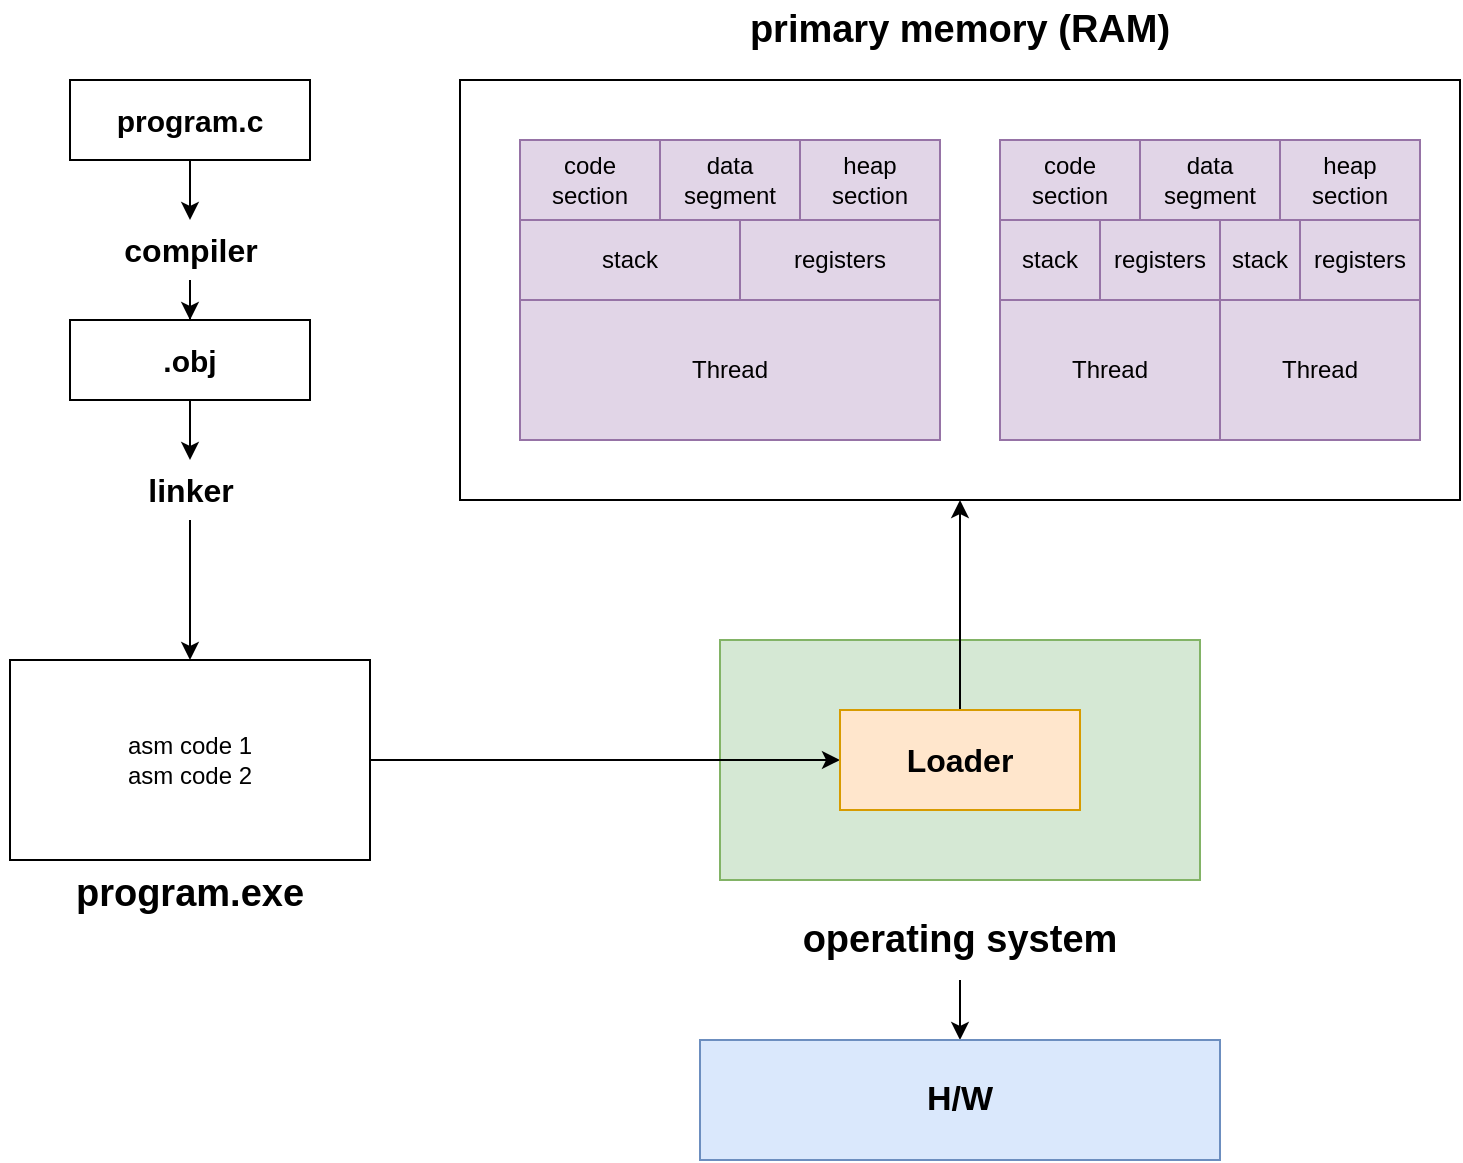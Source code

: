 <mxfile version="21.4.0" type="device" pages="2">
  <diagram name="Page-1" id="NxTVHDIpOBwkk2Ki9wVz">
    <mxGraphModel dx="1461" dy="974" grid="1" gridSize="10" guides="1" tooltips="1" connect="1" arrows="1" fold="1" page="1" pageScale="1" pageWidth="827" pageHeight="1169" math="0" shadow="0">
      <root>
        <mxCell id="0" />
        <mxCell id="1" parent="0" />
        <mxCell id="8aPo_TjVd1zNMAwB7y6D-34" value="" style="rounded=0;whiteSpace=wrap;html=1;" vertex="1" parent="1">
          <mxGeometry x="290" y="190" width="500" height="210" as="geometry" />
        </mxCell>
        <mxCell id="8aPo_TjVd1zNMAwB7y6D-14" value="" style="rounded=0;whiteSpace=wrap;html=1;fillColor=#d5e8d4;strokeColor=#82b366;" vertex="1" parent="1">
          <mxGeometry x="420" y="470" width="240" height="120" as="geometry" />
        </mxCell>
        <mxCell id="8aPo_TjVd1zNMAwB7y6D-13" style="edgeStyle=orthogonalEdgeStyle;rounded=0;orthogonalLoop=1;jettySize=auto;html=1;" edge="1" parent="1" source="8aPo_TjVd1zNMAwB7y6D-1" target="8aPo_TjVd1zNMAwB7y6D-12">
          <mxGeometry relative="1" as="geometry" />
        </mxCell>
        <mxCell id="8aPo_TjVd1zNMAwB7y6D-1" value="asm code 1&lt;br&gt;asm code 2" style="rounded=0;whiteSpace=wrap;html=1;" vertex="1" parent="1">
          <mxGeometry x="65" y="480" width="180" height="100" as="geometry" />
        </mxCell>
        <mxCell id="8aPo_TjVd1zNMAwB7y6D-2" value="program.exe" style="text;html=1;strokeColor=none;fillColor=none;align=center;verticalAlign=middle;whiteSpace=wrap;rounded=0;fontStyle=1;fontSize=19;" vertex="1" parent="1">
          <mxGeometry x="60" y="587" width="190" height="20" as="geometry" />
        </mxCell>
        <mxCell id="8aPo_TjVd1zNMAwB7y6D-5" style="edgeStyle=orthogonalEdgeStyle;rounded=0;orthogonalLoop=1;jettySize=auto;html=1;entryX=0.5;entryY=0;entryDx=0;entryDy=0;" edge="1" parent="1" source="8aPo_TjVd1zNMAwB7y6D-8" target="8aPo_TjVd1zNMAwB7y6D-4">
          <mxGeometry relative="1" as="geometry" />
        </mxCell>
        <mxCell id="8aPo_TjVd1zNMAwB7y6D-3" value="program.c" style="rounded=0;whiteSpace=wrap;html=1;fontStyle=1;fontSize=15;" vertex="1" parent="1">
          <mxGeometry x="95" y="190" width="120" height="40" as="geometry" />
        </mxCell>
        <mxCell id="8aPo_TjVd1zNMAwB7y6D-7" style="edgeStyle=orthogonalEdgeStyle;rounded=0;orthogonalLoop=1;jettySize=auto;html=1;" edge="1" parent="1" source="8aPo_TjVd1zNMAwB7y6D-10" target="8aPo_TjVd1zNMAwB7y6D-1">
          <mxGeometry relative="1" as="geometry" />
        </mxCell>
        <mxCell id="8aPo_TjVd1zNMAwB7y6D-4" value=".obj" style="rounded=0;whiteSpace=wrap;html=1;fontStyle=1;fontSize=15;" vertex="1" parent="1">
          <mxGeometry x="95" y="310" width="120" height="40" as="geometry" />
        </mxCell>
        <mxCell id="8aPo_TjVd1zNMAwB7y6D-9" value="" style="edgeStyle=orthogonalEdgeStyle;rounded=0;orthogonalLoop=1;jettySize=auto;html=1;entryX=0.5;entryY=0;entryDx=0;entryDy=0;" edge="1" parent="1" source="8aPo_TjVd1zNMAwB7y6D-3" target="8aPo_TjVd1zNMAwB7y6D-8">
          <mxGeometry relative="1" as="geometry">
            <mxPoint x="155" y="230" as="sourcePoint" />
            <mxPoint x="155" y="310" as="targetPoint" />
          </mxGeometry>
        </mxCell>
        <mxCell id="8aPo_TjVd1zNMAwB7y6D-8" value="compiler" style="text;html=1;strokeColor=none;fillColor=none;align=center;verticalAlign=middle;whiteSpace=wrap;rounded=0;fontStyle=1;fontSize=16;" vertex="1" parent="1">
          <mxGeometry x="107.5" y="260" width="95" height="30" as="geometry" />
        </mxCell>
        <mxCell id="8aPo_TjVd1zNMAwB7y6D-11" value="" style="edgeStyle=orthogonalEdgeStyle;rounded=0;orthogonalLoop=1;jettySize=auto;html=1;" edge="1" parent="1" source="8aPo_TjVd1zNMAwB7y6D-4" target="8aPo_TjVd1zNMAwB7y6D-10">
          <mxGeometry relative="1" as="geometry">
            <mxPoint x="155" y="350" as="sourcePoint" />
            <mxPoint x="155" y="580" as="targetPoint" />
          </mxGeometry>
        </mxCell>
        <mxCell id="8aPo_TjVd1zNMAwB7y6D-10" value="linker" style="text;html=1;strokeColor=none;fillColor=none;align=center;verticalAlign=middle;whiteSpace=wrap;rounded=0;fontStyle=1;fontSize=16;" vertex="1" parent="1">
          <mxGeometry x="107.5" y="380" width="95" height="30" as="geometry" />
        </mxCell>
        <mxCell id="8aPo_TjVd1zNMAwB7y6D-35" style="edgeStyle=orthogonalEdgeStyle;rounded=0;orthogonalLoop=1;jettySize=auto;html=1;entryX=0.5;entryY=1;entryDx=0;entryDy=0;" edge="1" parent="1" source="8aPo_TjVd1zNMAwB7y6D-12" target="8aPo_TjVd1zNMAwB7y6D-34">
          <mxGeometry relative="1" as="geometry" />
        </mxCell>
        <mxCell id="8aPo_TjVd1zNMAwB7y6D-12" value="Loader" style="rounded=0;whiteSpace=wrap;html=1;fillColor=#ffe6cc;strokeColor=#d79b00;fontStyle=1;fontSize=16;" vertex="1" parent="1">
          <mxGeometry x="480" y="505" width="120" height="50" as="geometry" />
        </mxCell>
        <mxCell id="8aPo_TjVd1zNMAwB7y6D-18" style="edgeStyle=orthogonalEdgeStyle;rounded=0;orthogonalLoop=1;jettySize=auto;html=1;entryX=0.5;entryY=0;entryDx=0;entryDy=0;" edge="1" parent="1" source="8aPo_TjVd1zNMAwB7y6D-15" target="8aPo_TjVd1zNMAwB7y6D-16">
          <mxGeometry relative="1" as="geometry" />
        </mxCell>
        <mxCell id="8aPo_TjVd1zNMAwB7y6D-15" value="operating system" style="text;html=1;strokeColor=none;fillColor=none;align=center;verticalAlign=middle;whiteSpace=wrap;rounded=0;fontStyle=1;fontSize=19;" vertex="1" parent="1">
          <mxGeometry x="420" y="600" width="240" height="40" as="geometry" />
        </mxCell>
        <mxCell id="8aPo_TjVd1zNMAwB7y6D-16" value="H/W" style="rounded=0;whiteSpace=wrap;html=1;fontStyle=1;fontSize=17;fillColor=#dae8fc;strokeColor=#6c8ebf;" vertex="1" parent="1">
          <mxGeometry x="410" y="670" width="260" height="60" as="geometry" />
        </mxCell>
        <mxCell id="8aPo_TjVd1zNMAwB7y6D-20" value="primary memory (RAM)" style="text;html=1;strokeColor=none;fillColor=none;align=center;verticalAlign=middle;whiteSpace=wrap;rounded=0;fontStyle=1;fontSize=19;" vertex="1" parent="1">
          <mxGeometry x="345" y="150" width="390" height="30" as="geometry" />
        </mxCell>
        <mxCell id="8aPo_TjVd1zNMAwB7y6D-21" value="code&lt;br&gt;section" style="rounded=0;whiteSpace=wrap;html=1;fillColor=#e1d5e7;strokeColor=#9673a6;" vertex="1" parent="1">
          <mxGeometry x="320" y="220" width="70" height="40" as="geometry" />
        </mxCell>
        <mxCell id="8aPo_TjVd1zNMAwB7y6D-22" value="data&lt;br&gt;segment" style="rounded=0;whiteSpace=wrap;html=1;fillColor=#e1d5e7;strokeColor=#9673a6;" vertex="1" parent="1">
          <mxGeometry x="390" y="220" width="70" height="40" as="geometry" />
        </mxCell>
        <mxCell id="8aPo_TjVd1zNMAwB7y6D-23" value="stack" style="rounded=0;whiteSpace=wrap;html=1;fillColor=#e1d5e7;strokeColor=#9673a6;" vertex="1" parent="1">
          <mxGeometry x="320" y="260" width="110" height="40" as="geometry" />
        </mxCell>
        <mxCell id="8aPo_TjVd1zNMAwB7y6D-24" value="heap&lt;br&gt;section" style="rounded=0;whiteSpace=wrap;html=1;fillColor=#e1d5e7;strokeColor=#9673a6;" vertex="1" parent="1">
          <mxGeometry x="460" y="220" width="70" height="40" as="geometry" />
        </mxCell>
        <mxCell id="8aPo_TjVd1zNMAwB7y6D-25" value="registers" style="rounded=0;whiteSpace=wrap;html=1;fillColor=#e1d5e7;strokeColor=#9673a6;" vertex="1" parent="1">
          <mxGeometry x="430" y="260" width="100" height="40" as="geometry" />
        </mxCell>
        <mxCell id="8aPo_TjVd1zNMAwB7y6D-26" value="Thread" style="rounded=0;whiteSpace=wrap;html=1;fillColor=#e1d5e7;strokeColor=#9673a6;" vertex="1" parent="1">
          <mxGeometry x="320" y="300" width="210" height="70" as="geometry" />
        </mxCell>
        <mxCell id="8aPo_TjVd1zNMAwB7y6D-27" value="code&lt;br&gt;section" style="rounded=0;whiteSpace=wrap;html=1;fillColor=#e1d5e7;strokeColor=#9673a6;" vertex="1" parent="1">
          <mxGeometry x="560" y="220" width="70" height="40" as="geometry" />
        </mxCell>
        <mxCell id="8aPo_TjVd1zNMAwB7y6D-28" value="data&lt;br&gt;segment" style="rounded=0;whiteSpace=wrap;html=1;fillColor=#e1d5e7;strokeColor=#9673a6;" vertex="1" parent="1">
          <mxGeometry x="630" y="220" width="70" height="40" as="geometry" />
        </mxCell>
        <mxCell id="8aPo_TjVd1zNMAwB7y6D-29" value="stack" style="rounded=0;whiteSpace=wrap;html=1;fillColor=#e1d5e7;strokeColor=#9673a6;" vertex="1" parent="1">
          <mxGeometry x="560" y="260" width="50" height="40" as="geometry" />
        </mxCell>
        <mxCell id="8aPo_TjVd1zNMAwB7y6D-30" value="heap&lt;br&gt;section" style="rounded=0;whiteSpace=wrap;html=1;fillColor=#e1d5e7;strokeColor=#9673a6;" vertex="1" parent="1">
          <mxGeometry x="700" y="220" width="70" height="40" as="geometry" />
        </mxCell>
        <mxCell id="8aPo_TjVd1zNMAwB7y6D-31" value="registers" style="rounded=0;whiteSpace=wrap;html=1;fillColor=#e1d5e7;strokeColor=#9673a6;" vertex="1" parent="1">
          <mxGeometry x="610" y="260" width="60" height="40" as="geometry" />
        </mxCell>
        <mxCell id="8aPo_TjVd1zNMAwB7y6D-32" value="Thread" style="rounded=0;whiteSpace=wrap;html=1;fillColor=#e1d5e7;strokeColor=#9673a6;" vertex="1" parent="1">
          <mxGeometry x="560" y="300" width="110" height="70" as="geometry" />
        </mxCell>
        <mxCell id="8aPo_TjVd1zNMAwB7y6D-33" value="Thread" style="rounded=0;whiteSpace=wrap;html=1;fillColor=#e1d5e7;strokeColor=#9673a6;" vertex="1" parent="1">
          <mxGeometry x="670" y="300" width="100" height="70" as="geometry" />
        </mxCell>
        <mxCell id="8aPo_TjVd1zNMAwB7y6D-36" value="stack" style="rounded=0;whiteSpace=wrap;html=1;fillColor=#e1d5e7;strokeColor=#9673a6;" vertex="1" parent="1">
          <mxGeometry x="670" y="260" width="40" height="40" as="geometry" />
        </mxCell>
        <mxCell id="8aPo_TjVd1zNMAwB7y6D-37" value="registers" style="rounded=0;whiteSpace=wrap;html=1;fillColor=#e1d5e7;strokeColor=#9673a6;" vertex="1" parent="1">
          <mxGeometry x="710" y="260" width="60" height="40" as="geometry" />
        </mxCell>
      </root>
    </mxGraphModel>
  </diagram>
  <diagram id="3akdk6EOQLFf6EstLf6X" name="Page-2">
    <mxGraphModel dx="637" dy="425" grid="1" gridSize="10" guides="1" tooltips="1" connect="1" arrows="1" fold="1" page="1" pageScale="1" pageWidth="827" pageHeight="1169" math="0" shadow="0">
      <root>
        <mxCell id="0" />
        <mxCell id="1" parent="0" />
        <mxCell id="YzL7G0Sy2BnM6ec7x-Rz-40" value="" style="rounded=0;whiteSpace=wrap;html=1;" vertex="1" parent="1">
          <mxGeometry x="230" y="525" width="560" height="215" as="geometry" />
        </mxCell>
        <mxCell id="YzL7G0Sy2BnM6ec7x-Rz-13" style="edgeStyle=orthogonalEdgeStyle;rounded=0;orthogonalLoop=1;jettySize=auto;html=1;entryX=0.128;entryY=0.546;entryDx=0;entryDy=0;entryPerimeter=0;" edge="1" parent="1" source="YzL7G0Sy2BnM6ec7x-Rz-1" target="YzL7G0Sy2BnM6ec7x-Rz-3">
          <mxGeometry relative="1" as="geometry">
            <Array as="points">
              <mxPoint x="300" y="180" />
              <mxPoint x="300" y="262" />
            </Array>
          </mxGeometry>
        </mxCell>
        <mxCell id="YzL7G0Sy2BnM6ec7x-Rz-1" value="C1" style="rounded=0;whiteSpace=wrap;html=1;" vertex="1" parent="1">
          <mxGeometry x="210" y="160" width="50" height="40" as="geometry" />
        </mxCell>
        <mxCell id="YzL7G0Sy2BnM6ec7x-Rz-2" value="" style="rounded=0;whiteSpace=wrap;html=1;" vertex="1" parent="1">
          <mxGeometry x="530" y="190" width="130" height="140" as="geometry" />
        </mxCell>
        <mxCell id="YzL7G0Sy2BnM6ec7x-Rz-5" style="edgeStyle=orthogonalEdgeStyle;rounded=0;orthogonalLoop=1;jettySize=auto;html=1;entryX=0;entryY=0.5;entryDx=0;entryDy=0;" edge="1" parent="1" source="YzL7G0Sy2BnM6ec7x-Rz-3" target="YzL7G0Sy2BnM6ec7x-Rz-2">
          <mxGeometry relative="1" as="geometry" />
        </mxCell>
        <mxCell id="YzL7G0Sy2BnM6ec7x-Rz-3" value="internet" style="ellipse;shape=cloud;whiteSpace=wrap;html=1;fontStyle=1;fontSize=17;" vertex="1" parent="1">
          <mxGeometry x="339" y="210" width="150" height="100" as="geometry" />
        </mxCell>
        <mxCell id="YzL7G0Sy2BnM6ec7x-Rz-15" style="edgeStyle=orthogonalEdgeStyle;rounded=0;orthogonalLoop=1;jettySize=auto;html=1;entryX=0.128;entryY=0.552;entryDx=0;entryDy=0;entryPerimeter=0;exitX=1;exitY=0.5;exitDx=0;exitDy=0;" edge="1" parent="1" source="YzL7G0Sy2BnM6ec7x-Rz-6" target="YzL7G0Sy2BnM6ec7x-Rz-3">
          <mxGeometry relative="1" as="geometry">
            <Array as="points">
              <mxPoint x="300" y="370" />
              <mxPoint x="300" y="262" />
            </Array>
          </mxGeometry>
        </mxCell>
        <mxCell id="YzL7G0Sy2BnM6ec7x-Rz-6" value="C3" style="rounded=0;whiteSpace=wrap;html=1;" vertex="1" parent="1">
          <mxGeometry x="210" y="350" width="50" height="40" as="geometry" />
        </mxCell>
        <mxCell id="YzL7G0Sy2BnM6ec7x-Rz-14" style="edgeStyle=orthogonalEdgeStyle;rounded=0;orthogonalLoop=1;jettySize=auto;html=1;entryX=0.128;entryY=0.577;entryDx=0;entryDy=0;entryPerimeter=0;" edge="1" parent="1" source="YzL7G0Sy2BnM6ec7x-Rz-7" target="YzL7G0Sy2BnM6ec7x-Rz-3">
          <mxGeometry relative="1" as="geometry" />
        </mxCell>
        <mxCell id="YzL7G0Sy2BnM6ec7x-Rz-7" value="C2" style="rounded=0;whiteSpace=wrap;html=1;" vertex="1" parent="1">
          <mxGeometry x="210" y="245" width="50" height="40" as="geometry" />
        </mxCell>
        <mxCell id="YzL7G0Sy2BnM6ec7x-Rz-11" style="edgeStyle=orthogonalEdgeStyle;rounded=0;orthogonalLoop=1;jettySize=auto;html=1;entryX=0.5;entryY=0;entryDx=0;entryDy=0;" edge="1" parent="1" source="YzL7G0Sy2BnM6ec7x-Rz-8" target="YzL7G0Sy2BnM6ec7x-Rz-9">
          <mxGeometry relative="1" as="geometry" />
        </mxCell>
        <mxCell id="YzL7G0Sy2BnM6ec7x-Rz-8" value="web&lt;br&gt;server (80)" style="rounded=0;whiteSpace=wrap;html=1;" vertex="1" parent="1">
          <mxGeometry x="560" y="200" width="70" height="42.5" as="geometry" />
        </mxCell>
        <mxCell id="YzL7G0Sy2BnM6ec7x-Rz-9" value="/var/www/html&lt;br style=&quot;font-size: 13px;&quot;&gt;- index.html" style="rounded=0;whiteSpace=wrap;html=1;align=left;fontSize=13;spacingLeft=6;" vertex="1" parent="1">
          <mxGeometry x="545" y="265" width="100" height="50" as="geometry" />
        </mxCell>
        <mxCell id="YzL7G0Sy2BnM6ec7x-Rz-12" value="122.59.60.90&lt;br&gt;server" style="text;html=1;strokeColor=none;fillColor=none;align=center;verticalAlign=middle;whiteSpace=wrap;rounded=0;fontStyle=1;fontSize=14;" vertex="1" parent="1">
          <mxGeometry x="530" y="360" width="130" height="50" as="geometry" />
        </mxCell>
        <mxCell id="YzL7G0Sy2BnM6ec7x-Rz-19" value="" style="group" vertex="1" connectable="0" parent="1">
          <mxGeometry x="210" y="80" width="60" height="54" as="geometry" />
        </mxCell>
        <mxCell id="YzL7G0Sy2BnM6ec7x-Rz-16" value="R" style="ellipse;whiteSpace=wrap;html=1;aspect=fixed;fillColor=#e1d5e7;strokeColor=#9673a6;" vertex="1" parent="YzL7G0Sy2BnM6ec7x-Rz-19">
          <mxGeometry x="5" width="50" height="50" as="geometry" />
        </mxCell>
        <mxCell id="YzL7G0Sy2BnM6ec7x-Rz-17" value="122.59.60.90" style="text;html=1;strokeColor=none;fillColor=none;align=center;verticalAlign=middle;whiteSpace=wrap;rounded=0;" vertex="1" parent="YzL7G0Sy2BnM6ec7x-Rz-19">
          <mxGeometry y="24" width="60" height="30" as="geometry" />
        </mxCell>
        <mxCell id="YzL7G0Sy2BnM6ec7x-Rz-18" value="80" style="text;html=1;strokeColor=none;fillColor=none;align=center;verticalAlign=middle;whiteSpace=wrap;rounded=0;" vertex="1" parent="YzL7G0Sy2BnM6ec7x-Rz-19">
          <mxGeometry x="2.5" width="55" height="20" as="geometry" />
        </mxCell>
        <mxCell id="YzL7G0Sy2BnM6ec7x-Rz-23" value="OS" style="rounded=0;whiteSpace=wrap;html=1;" vertex="1" parent="1">
          <mxGeometry x="530" y="330" width="130" height="30" as="geometry" />
        </mxCell>
        <mxCell id="YzL7G0Sy2BnM6ec7x-Rz-24" value="" style="rounded=0;whiteSpace=wrap;html=1;" vertex="1" parent="1">
          <mxGeometry x="279" y="560" width="130" height="125" as="geometry" />
        </mxCell>
        <mxCell id="YzL7G0Sy2BnM6ec7x-Rz-25" value="" style="rounded=0;whiteSpace=wrap;html=1;" vertex="1" parent="1">
          <mxGeometry x="630" y="560" width="130" height="125" as="geometry" />
        </mxCell>
        <mxCell id="YzL7G0Sy2BnM6ec7x-Rz-26" value="server&lt;br&gt;192.168.1.5" style="text;html=1;strokeColor=none;fillColor=none;align=center;verticalAlign=middle;whiteSpace=wrap;rounded=0;fontStyle=1" vertex="1" parent="1">
          <mxGeometry x="279" y="688" width="130" height="30" as="geometry" />
        </mxCell>
        <mxCell id="YzL7G0Sy2BnM6ec7x-Rz-27" value="client 1" style="text;html=1;strokeColor=none;fillColor=none;align=center;verticalAlign=middle;whiteSpace=wrap;rounded=0;fontStyle=1" vertex="1" parent="1">
          <mxGeometry x="630" y="688" width="130" height="20" as="geometry" />
        </mxCell>
        <mxCell id="YzL7G0Sy2BnM6ec7x-Rz-28" value="0.0.0.0&lt;br&gt;4000" style="rounded=0;whiteSpace=wrap;html=1;fillColor=#dae8fc;strokeColor=#6c8ebf;" vertex="1" parent="1">
          <mxGeometry x="372" y="603" width="71" height="40" as="geometry" />
        </mxCell>
        <mxCell id="YzL7G0Sy2BnM6ec7x-Rz-32" style="edgeStyle=orthogonalEdgeStyle;rounded=0;orthogonalLoop=1;jettySize=auto;html=1;entryX=1;entryY=0.5;entryDx=0;entryDy=0;" edge="1" parent="1" source="YzL7G0Sy2BnM6ec7x-Rz-43" target="YzL7G0Sy2BnM6ec7x-Rz-28">
          <mxGeometry relative="1" as="geometry" />
        </mxCell>
        <mxCell id="YzL7G0Sy2BnM6ec7x-Rz-31" value="127.0.0.1&lt;br&gt;58954" style="rounded=0;whiteSpace=wrap;html=1;fillColor=#dae8fc;strokeColor=#6c8ebf;" vertex="1" parent="1">
          <mxGeometry x="599" y="603" width="71" height="40" as="geometry" />
        </mxCell>
        <mxCell id="YzL7G0Sy2BnM6ec7x-Rz-33" value="listen()" style="text;html=1;strokeColor=none;fillColor=none;align=center;verticalAlign=middle;whiteSpace=wrap;rounded=0;fontStyle=1" vertex="1" parent="1">
          <mxGeometry x="409" y="573" width="70" height="30" as="geometry" />
        </mxCell>
        <mxCell id="YzL7G0Sy2BnM6ec7x-Rz-34" value="connect()" style="text;html=1;strokeColor=none;fillColor=none;align=center;verticalAlign=middle;whiteSpace=wrap;rounded=0;fontStyle=1" vertex="1" parent="1">
          <mxGeometry x="570" y="573" width="50" height="30" as="geometry" />
        </mxCell>
        <mxCell id="YzL7G0Sy2BnM6ec7x-Rz-35" value="" style="rounded=0;whiteSpace=wrap;html=1;" vertex="1" parent="1">
          <mxGeometry x="680" y="870" width="130" height="125" as="geometry" />
        </mxCell>
        <mxCell id="YzL7G0Sy2BnM6ec7x-Rz-36" value="client 2" style="text;html=1;strokeColor=none;fillColor=none;align=center;verticalAlign=middle;whiteSpace=wrap;rounded=0;fontStyle=1" vertex="1" parent="1">
          <mxGeometry x="680" y="998" width="130" height="20" as="geometry" />
        </mxCell>
        <mxCell id="YzL7G0Sy2BnM6ec7x-Rz-41" style="edgeStyle=orthogonalEdgeStyle;rounded=0;orthogonalLoop=1;jettySize=auto;html=1;entryX=0.55;entryY=0.95;entryDx=0;entryDy=0;entryPerimeter=0;" edge="1" parent="1" source="YzL7G0Sy2BnM6ec7x-Rz-37" target="YzL7G0Sy2BnM6ec7x-Rz-39">
          <mxGeometry relative="1" as="geometry" />
        </mxCell>
        <mxCell id="YzL7G0Sy2BnM6ec7x-Rz-37" value="192.168.1.5&lt;br&gt;4000" style="rounded=0;whiteSpace=wrap;html=1;fillColor=#dae8fc;strokeColor=#6c8ebf;" vertex="1" parent="1">
          <mxGeometry x="640" y="912.5" width="86" height="40" as="geometry" />
        </mxCell>
        <mxCell id="YzL7G0Sy2BnM6ec7x-Rz-38" value="connect()" style="text;html=1;strokeColor=none;fillColor=none;align=center;verticalAlign=middle;whiteSpace=wrap;rounded=0;fontStyle=1" vertex="1" parent="1">
          <mxGeometry x="620" y="883" width="50" height="30" as="geometry" />
        </mxCell>
        <mxCell id="YzL7G0Sy2BnM6ec7x-Rz-42" style="edgeStyle=orthogonalEdgeStyle;rounded=0;orthogonalLoop=1;jettySize=auto;html=1;entryX=0.75;entryY=1;entryDx=0;entryDy=0;" edge="1" parent="1" source="YzL7G0Sy2BnM6ec7x-Rz-39" target="YzL7G0Sy2BnM6ec7x-Rz-28">
          <mxGeometry relative="1" as="geometry" />
        </mxCell>
        <mxCell id="YzL7G0Sy2BnM6ec7x-Rz-39" value="" style="ellipse;shape=cloud;whiteSpace=wrap;html=1;" vertex="1" parent="1">
          <mxGeometry x="440" y="780" width="120" height="80" as="geometry" />
        </mxCell>
        <mxCell id="YzL7G0Sy2BnM6ec7x-Rz-44" value="" style="edgeStyle=orthogonalEdgeStyle;rounded=0;orthogonalLoop=1;jettySize=auto;html=1;entryX=1;entryY=0.5;entryDx=0;entryDy=0;" edge="1" parent="1" source="YzL7G0Sy2BnM6ec7x-Rz-31" target="YzL7G0Sy2BnM6ec7x-Rz-43">
          <mxGeometry relative="1" as="geometry">
            <mxPoint x="599" y="623" as="sourcePoint" />
            <mxPoint x="443" y="623" as="targetPoint" />
          </mxGeometry>
        </mxCell>
        <mxCell id="YzL7G0Sy2BnM6ec7x-Rz-43" value="&lt;span style=&quot;border-color: var(--border-color); color: rgb(0, 0, 0); font-family: Helvetica; font-size: 12px; font-style: normal; font-variant-ligatures: normal; font-variant-caps: normal; font-weight: 400; letter-spacing: normal; orphans: 2; text-align: center; text-indent: 0px; text-transform: none; widows: 2; word-spacing: 0px; -webkit-text-stroke-width: 0px; text-decoration-thickness: initial; text-decoration-style: initial; text-decoration-color: initial; background-color: rgb(251, 251, 251); float: none; display: inline !important;&quot;&gt;127.0.0.1&lt;/span&gt;&lt;br style=&quot;border-color: var(--border-color); color: rgb(0, 0, 0); font-family: Helvetica; font-size: 12px; font-style: normal; font-variant-ligatures: normal; font-variant-caps: normal; font-weight: 400; letter-spacing: normal; orphans: 2; text-align: center; text-indent: 0px; text-transform: none; widows: 2; word-spacing: 0px; -webkit-text-stroke-width: 0px; text-decoration-thickness: initial; text-decoration-style: initial; text-decoration-color: initial; background-color: rgb(251, 251, 251);&quot;&gt;&lt;span style=&quot;border-color: var(--border-color); color: rgb(0, 0, 0); font-family: Helvetica; font-size: 12px; font-style: normal; font-variant-ligatures: normal; font-variant-caps: normal; font-weight: 400; letter-spacing: normal; orphans: 2; text-align: center; text-indent: 0px; text-transform: none; widows: 2; word-spacing: 0px; -webkit-text-stroke-width: 0px; text-decoration-thickness: initial; text-decoration-style: initial; text-decoration-color: initial; background-color: rgb(251, 251, 251); float: none; display: inline !important;&quot;&gt;4000&lt;/span&gt;" style="text;whiteSpace=wrap;html=1;" vertex="1" parent="1">
          <mxGeometry x="510" y="598" width="50" height="50" as="geometry" />
        </mxCell>
      </root>
    </mxGraphModel>
  </diagram>
</mxfile>
